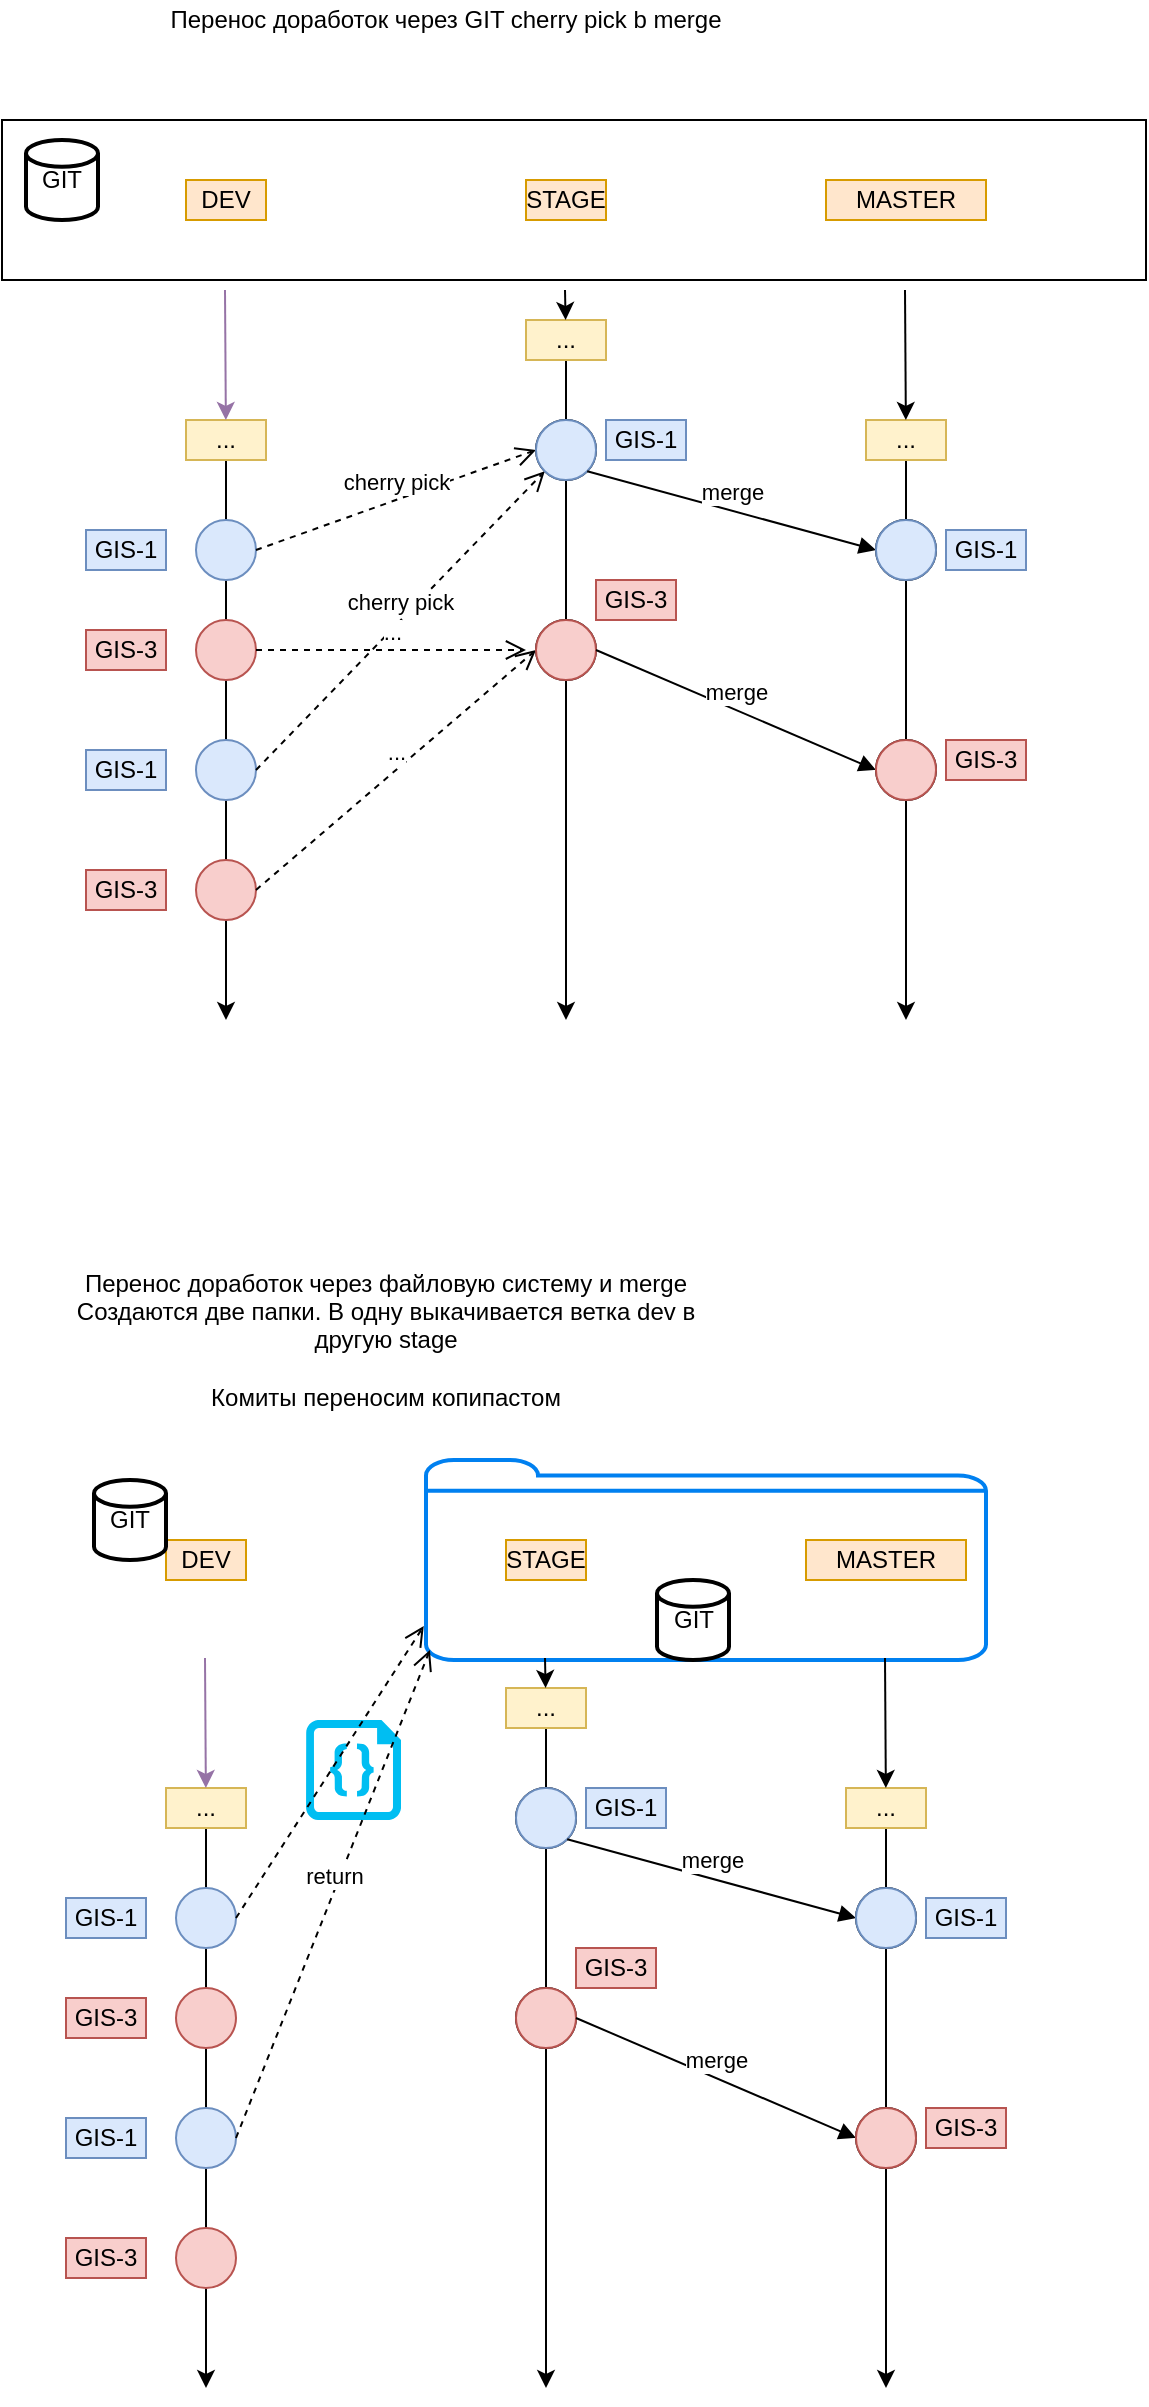 <mxfile version="12.6.4" type="github"><diagram id="yROgHzhMbMhHDwyXB0qJ" name="Page-1"><mxGraphModel dx="1426" dy="777" grid="1" gridSize="10" guides="1" tooltips="1" connect="1" arrows="1" fold="1" page="1" pageScale="1" pageWidth="827" pageHeight="1169" math="0" shadow="0"><root><mxCell id="0"/><mxCell id="1" parent="0"/><mxCell id="Rji52rPOSsztYt9Is3Dc-124" value="" style="html=1;verticalLabelPosition=bottom;align=center;labelBackgroundColor=#ffffff;verticalAlign=top;strokeWidth=2;strokeColor=#0080F0;shadow=0;dashed=0;shape=mxgraph.ios7.icons.folder;" vertex="1" parent="1"><mxGeometry x="270" y="830" width="280" height="100" as="geometry"/></mxCell><mxCell id="Rji52rPOSsztYt9Is3Dc-122" value="" style="rounded=0;whiteSpace=wrap;html=1;" vertex="1" parent="1"><mxGeometry x="58" y="160" width="572" height="80" as="geometry"/></mxCell><mxCell id="Rji52rPOSsztYt9Is3Dc-8" value="" style="endArrow=classic;html=1;" edge="1" parent="1" source="Rji52rPOSsztYt9Is3Dc-37"><mxGeometry width="50" height="50" relative="1" as="geometry"><mxPoint x="169.5" y="245" as="sourcePoint"/><mxPoint x="170" y="610" as="targetPoint"/></mxGeometry></mxCell><mxCell id="Rji52rPOSsztYt9Is3Dc-4" value="" style="ellipse;whiteSpace=wrap;html=1;aspect=fixed;fillColor=#dae8fc;strokeColor=#6c8ebf;" vertex="1" parent="1"><mxGeometry x="155" y="360" width="30" height="30" as="geometry"/></mxCell><mxCell id="Rji52rPOSsztYt9Is3Dc-5" value="" style="ellipse;whiteSpace=wrap;html=1;aspect=fixed;fillColor=#f8cecc;strokeColor=#b85450;" vertex="1" parent="1"><mxGeometry x="155" y="410" width="30" height="30" as="geometry"/></mxCell><mxCell id="Rji52rPOSsztYt9Is3Dc-6" value="" style="ellipse;whiteSpace=wrap;html=1;aspect=fixed;fillColor=#dae8fc;strokeColor=#6c8ebf;" vertex="1" parent="1"><mxGeometry x="155" y="470" width="30" height="30" as="geometry"/></mxCell><mxCell id="Rji52rPOSsztYt9Is3Dc-7" value="" style="ellipse;whiteSpace=wrap;html=1;aspect=fixed;fillColor=#f8cecc;strokeColor=#b85450;" vertex="1" parent="1"><mxGeometry x="155" y="530" width="30" height="30" as="geometry"/></mxCell><mxCell id="Rji52rPOSsztYt9Is3Dc-11" value="DEV" style="text;html=1;strokeColor=#d79b00;fillColor=#ffe6cc;align=center;verticalAlign=middle;whiteSpace=wrap;rounded=0;" vertex="1" parent="1"><mxGeometry x="150" y="190" width="40" height="20" as="geometry"/></mxCell><mxCell id="Rji52rPOSsztYt9Is3Dc-12" value="" style="endArrow=classic;html=1;" edge="1" parent="1" source="Rji52rPOSsztYt9Is3Dc-49"><mxGeometry width="50" height="50" relative="1" as="geometry"><mxPoint x="339.5" y="245" as="sourcePoint"/><mxPoint x="340" y="610" as="targetPoint"/></mxGeometry></mxCell><mxCell id="Rji52rPOSsztYt9Is3Dc-14" value="" style="ellipse;whiteSpace=wrap;html=1;aspect=fixed;" vertex="1" parent="1"><mxGeometry x="325" y="310" width="30" height="30" as="geometry"/></mxCell><mxCell id="Rji52rPOSsztYt9Is3Dc-17" value="" style="ellipse;whiteSpace=wrap;html=1;aspect=fixed;" vertex="1" parent="1"><mxGeometry x="325" y="410" width="30" height="30" as="geometry"/></mxCell><mxCell id="Rji52rPOSsztYt9Is3Dc-20" value="STAGE" style="text;html=1;strokeColor=#d79b00;fillColor=#ffe6cc;align=center;verticalAlign=middle;whiteSpace=wrap;rounded=0;" vertex="1" parent="1"><mxGeometry x="320" y="190" width="40" height="20" as="geometry"/></mxCell><mxCell id="Rji52rPOSsztYt9Is3Dc-21" value="" style="endArrow=classic;html=1;" edge="1" parent="1" source="Rji52rPOSsztYt9Is3Dc-52"><mxGeometry width="50" height="50" relative="1" as="geometry"><mxPoint x="509.5" y="245" as="sourcePoint"/><mxPoint x="510" y="610" as="targetPoint"/></mxGeometry></mxCell><mxCell id="Rji52rPOSsztYt9Is3Dc-24" value="" style="ellipse;whiteSpace=wrap;html=1;aspect=fixed;" vertex="1" parent="1"><mxGeometry x="495" y="360" width="30" height="30" as="geometry"/></mxCell><mxCell id="Rji52rPOSsztYt9Is3Dc-27" value="" style="ellipse;whiteSpace=wrap;html=1;aspect=fixed;" vertex="1" parent="1"><mxGeometry x="495" y="470" width="30" height="30" as="geometry"/></mxCell><mxCell id="Rji52rPOSsztYt9Is3Dc-29" value="MASTER" style="text;html=1;strokeColor=#d79b00;fillColor=#ffe6cc;align=center;verticalAlign=middle;whiteSpace=wrap;rounded=0;" vertex="1" parent="1"><mxGeometry x="470" y="190" width="80" height="20" as="geometry"/></mxCell><mxCell id="Rji52rPOSsztYt9Is3Dc-32" value="GIS-1" style="text;html=1;strokeColor=#6c8ebf;fillColor=#dae8fc;align=center;verticalAlign=middle;whiteSpace=wrap;rounded=0;" vertex="1" parent="1"><mxGeometry x="100" y="365" width="40" height="20" as="geometry"/></mxCell><mxCell id="Rji52rPOSsztYt9Is3Dc-33" value="GIS-3" style="text;html=1;strokeColor=#b85450;fillColor=#f8cecc;align=center;verticalAlign=middle;whiteSpace=wrap;rounded=0;" vertex="1" parent="1"><mxGeometry x="100" y="415" width="40" height="20" as="geometry"/></mxCell><mxCell id="Rji52rPOSsztYt9Is3Dc-34" value="GIS-1" style="text;html=1;strokeColor=#6c8ebf;fillColor=#dae8fc;align=center;verticalAlign=middle;whiteSpace=wrap;rounded=0;" vertex="1" parent="1"><mxGeometry x="100" y="475" width="40" height="20" as="geometry"/></mxCell><mxCell id="Rji52rPOSsztYt9Is3Dc-35" value="GIS-3" style="text;html=1;strokeColor=#b85450;fillColor=#f8cecc;align=center;verticalAlign=middle;whiteSpace=wrap;rounded=0;" vertex="1" parent="1"><mxGeometry x="100" y="535" width="40" height="20" as="geometry"/></mxCell><mxCell id="Rji52rPOSsztYt9Is3Dc-37" value="..." style="text;html=1;strokeColor=#d6b656;fillColor=#fff2cc;align=center;verticalAlign=middle;whiteSpace=wrap;rounded=0;" vertex="1" parent="1"><mxGeometry x="150" y="310" width="40" height="20" as="geometry"/></mxCell><mxCell id="Rji52rPOSsztYt9Is3Dc-38" value="" style="endArrow=classic;html=1;fillColor=#e1d5e7;strokeColor=#9673a6;" edge="1" parent="1" target="Rji52rPOSsztYt9Is3Dc-37"><mxGeometry width="50" height="50" relative="1" as="geometry"><mxPoint x="169.5" y="245" as="sourcePoint"/><mxPoint x="170" y="610" as="targetPoint"/></mxGeometry></mxCell><mxCell id="Rji52rPOSsztYt9Is3Dc-49" value="..." style="text;html=1;strokeColor=#d6b656;fillColor=#fff2cc;align=center;verticalAlign=middle;whiteSpace=wrap;rounded=0;" vertex="1" parent="1"><mxGeometry x="320" y="260" width="40" height="20" as="geometry"/></mxCell><mxCell id="Rji52rPOSsztYt9Is3Dc-50" value="" style="endArrow=classic;html=1;" edge="1" parent="1" target="Rji52rPOSsztYt9Is3Dc-49"><mxGeometry width="50" height="50" relative="1" as="geometry"><mxPoint x="339.5" y="245" as="sourcePoint"/><mxPoint x="340" y="610" as="targetPoint"/></mxGeometry></mxCell><mxCell id="Rji52rPOSsztYt9Is3Dc-56" value="cherry pick" style="html=1;verticalAlign=bottom;endArrow=open;dashed=1;endSize=8;exitX=1;exitY=0.5;exitDx=0;exitDy=0;entryX=0;entryY=0.5;entryDx=0;entryDy=0;" edge="1" parent="1" source="Rji52rPOSsztYt9Is3Dc-4" target="Rji52rPOSsztYt9Is3Dc-14"><mxGeometry relative="1" as="geometry"><mxPoint x="300" y="370" as="sourcePoint"/><mxPoint x="220" y="370" as="targetPoint"/></mxGeometry></mxCell><mxCell id="Rji52rPOSsztYt9Is3Dc-57" value="cherry pick" style="html=1;verticalAlign=bottom;endArrow=open;dashed=1;endSize=8;exitX=1;exitY=0.5;exitDx=0;exitDy=0;entryX=0;entryY=1;entryDx=0;entryDy=0;" edge="1" parent="1" source="Rji52rPOSsztYt9Is3Dc-6" target="Rji52rPOSsztYt9Is3Dc-14"><mxGeometry relative="1" as="geometry"><mxPoint x="180" y="640" as="sourcePoint"/><mxPoint x="100" y="640" as="targetPoint"/></mxGeometry></mxCell><mxCell id="Rji52rPOSsztYt9Is3Dc-58" value="" style="ellipse;whiteSpace=wrap;html=1;aspect=fixed;fillColor=#dae8fc;strokeColor=#6c8ebf;" vertex="1" parent="1"><mxGeometry x="325" y="310" width="30" height="30" as="geometry"/></mxCell><mxCell id="Rji52rPOSsztYt9Is3Dc-60" value="GIS-1" style="text;html=1;strokeColor=#6c8ebf;fillColor=#dae8fc;align=center;verticalAlign=middle;whiteSpace=wrap;rounded=0;" vertex="1" parent="1"><mxGeometry x="360" y="310" width="40" height="20" as="geometry"/></mxCell><mxCell id="Rji52rPOSsztYt9Is3Dc-52" value="..." style="text;html=1;strokeColor=#d6b656;fillColor=#fff2cc;align=center;verticalAlign=middle;whiteSpace=wrap;rounded=0;" vertex="1" parent="1"><mxGeometry x="490" y="310" width="40" height="20" as="geometry"/></mxCell><mxCell id="Rji52rPOSsztYt9Is3Dc-61" value="" style="endArrow=classic;html=1;" edge="1" parent="1" target="Rji52rPOSsztYt9Is3Dc-52"><mxGeometry width="50" height="50" relative="1" as="geometry"><mxPoint x="509.5" y="245" as="sourcePoint"/><mxPoint x="510" y="610" as="targetPoint"/></mxGeometry></mxCell><mxCell id="Rji52rPOSsztYt9Is3Dc-64" value="merge" style="html=1;verticalAlign=bottom;endArrow=block;entryX=0;entryY=0.5;entryDx=0;entryDy=0;exitX=1;exitY=1;exitDx=0;exitDy=0;" edge="1" parent="1" source="Rji52rPOSsztYt9Is3Dc-58" target="Rji52rPOSsztYt9Is3Dc-24"><mxGeometry width="80" relative="1" as="geometry"><mxPoint x="390" y="350" as="sourcePoint"/><mxPoint x="470" y="350" as="targetPoint"/></mxGeometry></mxCell><mxCell id="Rji52rPOSsztYt9Is3Dc-65" value="GIS-1" style="text;html=1;strokeColor=#6c8ebf;fillColor=#dae8fc;align=center;verticalAlign=middle;whiteSpace=wrap;rounded=0;" vertex="1" parent="1"><mxGeometry x="530" y="365" width="40" height="20" as="geometry"/></mxCell><mxCell id="Rji52rPOSsztYt9Is3Dc-66" value="" style="ellipse;whiteSpace=wrap;html=1;aspect=fixed;fillColor=#dae8fc;strokeColor=#6c8ebf;" vertex="1" parent="1"><mxGeometry x="495" y="360" width="30" height="30" as="geometry"/></mxCell><mxCell id="Rji52rPOSsztYt9Is3Dc-72" value="DEV" style="text;html=1;strokeColor=#d79b00;fillColor=#ffe6cc;align=center;verticalAlign=middle;whiteSpace=wrap;rounded=0;" vertex="1" parent="1"><mxGeometry x="140" y="870" width="40" height="20" as="geometry"/></mxCell><mxCell id="Rji52rPOSsztYt9Is3Dc-79" value="STAGE" style="text;html=1;strokeColor=#d79b00;fillColor=#ffe6cc;align=center;verticalAlign=middle;whiteSpace=wrap;rounded=0;" vertex="1" parent="1"><mxGeometry x="310" y="870" width="40" height="20" as="geometry"/></mxCell><mxCell id="Rji52rPOSsztYt9Is3Dc-85" value="MASTER" style="text;html=1;strokeColor=#d79b00;fillColor=#ffe6cc;align=center;verticalAlign=middle;whiteSpace=wrap;rounded=0;" vertex="1" parent="1"><mxGeometry x="460" y="870" width="80" height="20" as="geometry"/></mxCell><mxCell id="Rji52rPOSsztYt9Is3Dc-103" value="Перенос доработок через GIT cherry pick b merge" style="text;html=1;strokeColor=none;fillColor=none;align=center;verticalAlign=middle;whiteSpace=wrap;rounded=0;" vertex="1" parent="1"><mxGeometry x="120" y="100" width="320" height="20" as="geometry"/></mxCell><mxCell id="Rji52rPOSsztYt9Is3Dc-104" value="Перенос доработок через файловую систему и merge&lt;br&gt;Создаются две папки. В одну выкачивается ветка dev в другую stage&lt;br&gt;&lt;br&gt;Комиты переносим копипастом" style="text;html=1;strokeColor=none;fillColor=none;align=center;verticalAlign=middle;whiteSpace=wrap;rounded=0;" vertex="1" parent="1"><mxGeometry x="90" y="740" width="320" height="60" as="geometry"/></mxCell><mxCell id="Rji52rPOSsztYt9Is3Dc-105" value="" style="shape=image;html=1;verticalAlign=top;verticalLabelPosition=bottom;labelBackgroundColor=#ffffff;imageAspect=0;aspect=fixed;image=https://cdn4.iconfinder.com/data/icons/basic-ui-2-line/32/folder-archive-document-archives-fold-128.png" vertex="1" parent="1"><mxGeometry x="90" y="816" width="128" height="128" as="geometry"/></mxCell><mxCell id="Rji52rPOSsztYt9Is3Dc-109" value="..." style="html=1;verticalAlign=bottom;endArrow=open;dashed=1;endSize=8;exitX=1;exitY=0.5;exitDx=0;exitDy=0;" edge="1" parent="1" source="Rji52rPOSsztYt9Is3Dc-5"><mxGeometry relative="1" as="geometry"><mxPoint x="310" y="490" as="sourcePoint"/><mxPoint x="320" y="425" as="targetPoint"/></mxGeometry></mxCell><mxCell id="Rji52rPOSsztYt9Is3Dc-110" value="..." style="html=1;verticalAlign=bottom;endArrow=open;dashed=1;endSize=8;exitX=1;exitY=0.5;exitDx=0;exitDy=0;entryX=0;entryY=0.5;entryDx=0;entryDy=0;" edge="1" parent="1" source="Rji52rPOSsztYt9Is3Dc-7" target="Rji52rPOSsztYt9Is3Dc-17"><mxGeometry relative="1" as="geometry"><mxPoint x="300" y="520" as="sourcePoint"/><mxPoint x="220" y="520" as="targetPoint"/></mxGeometry></mxCell><mxCell id="Rji52rPOSsztYt9Is3Dc-111" value="" style="ellipse;whiteSpace=wrap;html=1;aspect=fixed;fillColor=#f8cecc;strokeColor=#b85450;" vertex="1" parent="1"><mxGeometry x="325" y="410" width="30" height="30" as="geometry"/></mxCell><mxCell id="Rji52rPOSsztYt9Is3Dc-112" value="GIS-3" style="text;html=1;strokeColor=#b85450;fillColor=#f8cecc;align=center;verticalAlign=middle;whiteSpace=wrap;rounded=0;" vertex="1" parent="1"><mxGeometry x="355" y="390" width="40" height="20" as="geometry"/></mxCell><mxCell id="Rji52rPOSsztYt9Is3Dc-113" value="merge" style="html=1;verticalAlign=bottom;endArrow=block;exitX=1;exitY=0.5;exitDx=0;exitDy=0;entryX=0;entryY=0.5;entryDx=0;entryDy=0;" edge="1" parent="1" source="Rji52rPOSsztYt9Is3Dc-111" target="Rji52rPOSsztYt9Is3Dc-27"><mxGeometry width="80" relative="1" as="geometry"><mxPoint x="380" y="450" as="sourcePoint"/><mxPoint x="460" y="450" as="targetPoint"/></mxGeometry></mxCell><mxCell id="Rji52rPOSsztYt9Is3Dc-114" value="" style="ellipse;whiteSpace=wrap;html=1;aspect=fixed;fillColor=#f8cecc;strokeColor=#b85450;" vertex="1" parent="1"><mxGeometry x="495" y="470" width="30" height="30" as="geometry"/></mxCell><mxCell id="Rji52rPOSsztYt9Is3Dc-115" value="GIS-3" style="text;html=1;strokeColor=#b85450;fillColor=#f8cecc;align=center;verticalAlign=middle;whiteSpace=wrap;rounded=0;" vertex="1" parent="1"><mxGeometry x="530" y="470" width="40" height="20" as="geometry"/></mxCell><mxCell id="Rji52rPOSsztYt9Is3Dc-117" value="GIT" style="strokeWidth=2;html=1;shape=mxgraph.flowchart.database;whiteSpace=wrap;" vertex="1" parent="1"><mxGeometry x="70" y="170" width="36" height="40" as="geometry"/></mxCell><mxCell id="Rji52rPOSsztYt9Is3Dc-125" value="GIT" style="strokeWidth=2;html=1;shape=mxgraph.flowchart.database;whiteSpace=wrap;" vertex="1" parent="1"><mxGeometry x="104" y="840" width="36" height="40" as="geometry"/></mxCell><mxCell id="Rji52rPOSsztYt9Is3Dc-126" value="GIT" style="strokeWidth=2;html=1;shape=mxgraph.flowchart.database;whiteSpace=wrap;" vertex="1" parent="1"><mxGeometry x="385.5" y="890" width="36" height="40" as="geometry"/></mxCell><mxCell id="Rji52rPOSsztYt9Is3Dc-127" value="" style="endArrow=classic;html=1;" edge="1" source="Rji52rPOSsztYt9Is3Dc-145" parent="1"><mxGeometry width="50" height="50" relative="1" as="geometry"><mxPoint x="159.5" y="929" as="sourcePoint"/><mxPoint x="160" y="1294" as="targetPoint"/></mxGeometry></mxCell><mxCell id="Rji52rPOSsztYt9Is3Dc-128" value="" style="ellipse;whiteSpace=wrap;html=1;aspect=fixed;fillColor=#dae8fc;strokeColor=#6c8ebf;" vertex="1" parent="1"><mxGeometry x="145" y="1044" width="30" height="30" as="geometry"/></mxCell><mxCell id="Rji52rPOSsztYt9Is3Dc-129" value="" style="ellipse;whiteSpace=wrap;html=1;aspect=fixed;fillColor=#f8cecc;strokeColor=#b85450;" vertex="1" parent="1"><mxGeometry x="145" y="1094" width="30" height="30" as="geometry"/></mxCell><mxCell id="Rji52rPOSsztYt9Is3Dc-130" value="" style="ellipse;whiteSpace=wrap;html=1;aspect=fixed;fillColor=#dae8fc;strokeColor=#6c8ebf;" vertex="1" parent="1"><mxGeometry x="145" y="1154" width="30" height="30" as="geometry"/></mxCell><mxCell id="Rji52rPOSsztYt9Is3Dc-131" value="" style="ellipse;whiteSpace=wrap;html=1;aspect=fixed;fillColor=#f8cecc;strokeColor=#b85450;" vertex="1" parent="1"><mxGeometry x="145" y="1214" width="30" height="30" as="geometry"/></mxCell><mxCell id="Rji52rPOSsztYt9Is3Dc-132" value="" style="endArrow=classic;html=1;" edge="1" source="Rji52rPOSsztYt9Is3Dc-147" parent="1"><mxGeometry width="50" height="50" relative="1" as="geometry"><mxPoint x="329.5" y="929" as="sourcePoint"/><mxPoint x="330" y="1294" as="targetPoint"/></mxGeometry></mxCell><mxCell id="Rji52rPOSsztYt9Is3Dc-133" value="" style="ellipse;whiteSpace=wrap;html=1;aspect=fixed;" vertex="1" parent="1"><mxGeometry x="315" y="994" width="30" height="30" as="geometry"/></mxCell><mxCell id="Rji52rPOSsztYt9Is3Dc-134" value="" style="ellipse;whiteSpace=wrap;html=1;aspect=fixed;" vertex="1" parent="1"><mxGeometry x="315" y="1094" width="30" height="30" as="geometry"/></mxCell><mxCell id="Rji52rPOSsztYt9Is3Dc-137" value="" style="endArrow=classic;html=1;" edge="1" source="Rji52rPOSsztYt9Is3Dc-153" parent="1"><mxGeometry width="50" height="50" relative="1" as="geometry"><mxPoint x="499.5" y="929" as="sourcePoint"/><mxPoint x="500" y="1294" as="targetPoint"/></mxGeometry></mxCell><mxCell id="Rji52rPOSsztYt9Is3Dc-138" value="" style="ellipse;whiteSpace=wrap;html=1;aspect=fixed;" vertex="1" parent="1"><mxGeometry x="485" y="1044" width="30" height="30" as="geometry"/></mxCell><mxCell id="Rji52rPOSsztYt9Is3Dc-139" value="" style="ellipse;whiteSpace=wrap;html=1;aspect=fixed;" vertex="1" parent="1"><mxGeometry x="485" y="1154" width="30" height="30" as="geometry"/></mxCell><mxCell id="Rji52rPOSsztYt9Is3Dc-141" value="GIS-1" style="text;html=1;strokeColor=#6c8ebf;fillColor=#dae8fc;align=center;verticalAlign=middle;whiteSpace=wrap;rounded=0;" vertex="1" parent="1"><mxGeometry x="90" y="1049" width="40" height="20" as="geometry"/></mxCell><mxCell id="Rji52rPOSsztYt9Is3Dc-142" value="GIS-3" style="text;html=1;strokeColor=#b85450;fillColor=#f8cecc;align=center;verticalAlign=middle;whiteSpace=wrap;rounded=0;" vertex="1" parent="1"><mxGeometry x="90" y="1099" width="40" height="20" as="geometry"/></mxCell><mxCell id="Rji52rPOSsztYt9Is3Dc-143" value="GIS-1" style="text;html=1;strokeColor=#6c8ebf;fillColor=#dae8fc;align=center;verticalAlign=middle;whiteSpace=wrap;rounded=0;" vertex="1" parent="1"><mxGeometry x="90" y="1159" width="40" height="20" as="geometry"/></mxCell><mxCell id="Rji52rPOSsztYt9Is3Dc-144" value="GIS-3" style="text;html=1;strokeColor=#b85450;fillColor=#f8cecc;align=center;verticalAlign=middle;whiteSpace=wrap;rounded=0;" vertex="1" parent="1"><mxGeometry x="90" y="1219" width="40" height="20" as="geometry"/></mxCell><mxCell id="Rji52rPOSsztYt9Is3Dc-145" value="..." style="text;html=1;strokeColor=#d6b656;fillColor=#fff2cc;align=center;verticalAlign=middle;whiteSpace=wrap;rounded=0;" vertex="1" parent="1"><mxGeometry x="140" y="994" width="40" height="20" as="geometry"/></mxCell><mxCell id="Rji52rPOSsztYt9Is3Dc-146" value="" style="endArrow=classic;html=1;fillColor=#e1d5e7;strokeColor=#9673a6;" edge="1" target="Rji52rPOSsztYt9Is3Dc-145" parent="1"><mxGeometry width="50" height="50" relative="1" as="geometry"><mxPoint x="159.5" y="929" as="sourcePoint"/><mxPoint x="160" y="1294" as="targetPoint"/></mxGeometry></mxCell><mxCell id="Rji52rPOSsztYt9Is3Dc-147" value="..." style="text;html=1;strokeColor=#d6b656;fillColor=#fff2cc;align=center;verticalAlign=middle;whiteSpace=wrap;rounded=0;" vertex="1" parent="1"><mxGeometry x="310" y="944" width="40" height="20" as="geometry"/></mxCell><mxCell id="Rji52rPOSsztYt9Is3Dc-148" value="" style="endArrow=classic;html=1;" edge="1" target="Rji52rPOSsztYt9Is3Dc-147" parent="1"><mxGeometry width="50" height="50" relative="1" as="geometry"><mxPoint x="329.5" y="929" as="sourcePoint"/><mxPoint x="330" y="1294" as="targetPoint"/></mxGeometry></mxCell><mxCell id="Rji52rPOSsztYt9Is3Dc-151" value="" style="ellipse;whiteSpace=wrap;html=1;aspect=fixed;fillColor=#dae8fc;strokeColor=#6c8ebf;" vertex="1" parent="1"><mxGeometry x="315" y="994" width="30" height="30" as="geometry"/></mxCell><mxCell id="Rji52rPOSsztYt9Is3Dc-152" value="GIS-1" style="text;html=1;strokeColor=#6c8ebf;fillColor=#dae8fc;align=center;verticalAlign=middle;whiteSpace=wrap;rounded=0;" vertex="1" parent="1"><mxGeometry x="350" y="994" width="40" height="20" as="geometry"/></mxCell><mxCell id="Rji52rPOSsztYt9Is3Dc-153" value="..." style="text;html=1;strokeColor=#d6b656;fillColor=#fff2cc;align=center;verticalAlign=middle;whiteSpace=wrap;rounded=0;" vertex="1" parent="1"><mxGeometry x="480" y="994" width="40" height="20" as="geometry"/></mxCell><mxCell id="Rji52rPOSsztYt9Is3Dc-154" value="" style="endArrow=classic;html=1;" edge="1" target="Rji52rPOSsztYt9Is3Dc-153" parent="1"><mxGeometry width="50" height="50" relative="1" as="geometry"><mxPoint x="499.5" y="929" as="sourcePoint"/><mxPoint x="500" y="1294" as="targetPoint"/></mxGeometry></mxCell><mxCell id="Rji52rPOSsztYt9Is3Dc-155" value="merge" style="html=1;verticalAlign=bottom;endArrow=block;entryX=0;entryY=0.5;entryDx=0;entryDy=0;exitX=1;exitY=1;exitDx=0;exitDy=0;" edge="1" source="Rji52rPOSsztYt9Is3Dc-151" target="Rji52rPOSsztYt9Is3Dc-138" parent="1"><mxGeometry width="80" relative="1" as="geometry"><mxPoint x="380" y="1034" as="sourcePoint"/><mxPoint x="460" y="1034" as="targetPoint"/></mxGeometry></mxCell><mxCell id="Rji52rPOSsztYt9Is3Dc-156" value="GIS-1" style="text;html=1;strokeColor=#6c8ebf;fillColor=#dae8fc;align=center;verticalAlign=middle;whiteSpace=wrap;rounded=0;" vertex="1" parent="1"><mxGeometry x="520" y="1049" width="40" height="20" as="geometry"/></mxCell><mxCell id="Rji52rPOSsztYt9Is3Dc-157" value="" style="ellipse;whiteSpace=wrap;html=1;aspect=fixed;fillColor=#dae8fc;strokeColor=#6c8ebf;" vertex="1" parent="1"><mxGeometry x="485" y="1044" width="30" height="30" as="geometry"/></mxCell><mxCell id="Rji52rPOSsztYt9Is3Dc-160" value="" style="ellipse;whiteSpace=wrap;html=1;aspect=fixed;fillColor=#f8cecc;strokeColor=#b85450;" vertex="1" parent="1"><mxGeometry x="315" y="1094" width="30" height="30" as="geometry"/></mxCell><mxCell id="Rji52rPOSsztYt9Is3Dc-161" value="GIS-3" style="text;html=1;strokeColor=#b85450;fillColor=#f8cecc;align=center;verticalAlign=middle;whiteSpace=wrap;rounded=0;" vertex="1" parent="1"><mxGeometry x="345" y="1074" width="40" height="20" as="geometry"/></mxCell><mxCell id="Rji52rPOSsztYt9Is3Dc-162" value="merge" style="html=1;verticalAlign=bottom;endArrow=block;exitX=1;exitY=0.5;exitDx=0;exitDy=0;entryX=0;entryY=0.5;entryDx=0;entryDy=0;" edge="1" source="Rji52rPOSsztYt9Is3Dc-160" target="Rji52rPOSsztYt9Is3Dc-139" parent="1"><mxGeometry width="80" relative="1" as="geometry"><mxPoint x="370" y="1134" as="sourcePoint"/><mxPoint x="450" y="1134" as="targetPoint"/></mxGeometry></mxCell><mxCell id="Rji52rPOSsztYt9Is3Dc-163" value="" style="ellipse;whiteSpace=wrap;html=1;aspect=fixed;fillColor=#f8cecc;strokeColor=#b85450;" vertex="1" parent="1"><mxGeometry x="485" y="1154" width="30" height="30" as="geometry"/></mxCell><mxCell id="Rji52rPOSsztYt9Is3Dc-164" value="GIS-3" style="text;html=1;strokeColor=#b85450;fillColor=#f8cecc;align=center;verticalAlign=middle;whiteSpace=wrap;rounded=0;" vertex="1" parent="1"><mxGeometry x="520" y="1154" width="40" height="20" as="geometry"/></mxCell><mxCell id="Rji52rPOSsztYt9Is3Dc-165" value="" style="verticalLabelPosition=bottom;html=1;verticalAlign=top;align=center;strokeColor=none;fillColor=#00BEF2;shape=mxgraph.azure.code_file;pointerEvents=1;" vertex="1" parent="1"><mxGeometry x="210" y="960" width="47.5" height="50" as="geometry"/></mxCell><mxCell id="Rji52rPOSsztYt9Is3Dc-166" value="" style="html=1;verticalAlign=bottom;endArrow=open;dashed=1;endSize=8;exitX=1;exitY=0.5;exitDx=0;exitDy=0;entryX=-0.004;entryY=0.83;entryDx=0;entryDy=0;entryPerimeter=0;" edge="1" parent="1" source="Rji52rPOSsztYt9Is3Dc-128" target="Rji52rPOSsztYt9Is3Dc-124"><mxGeometry relative="1" as="geometry"><mxPoint x="280" y="1060" as="sourcePoint"/><mxPoint x="200" y="1060" as="targetPoint"/></mxGeometry></mxCell><mxCell id="Rji52rPOSsztYt9Is3Dc-167" value="return" style="html=1;verticalAlign=bottom;endArrow=open;dashed=1;endSize=8;exitX=1;exitY=0.5;exitDx=0;exitDy=0;entryX=0.007;entryY=0.95;entryDx=0;entryDy=0;entryPerimeter=0;" edge="1" parent="1" source="Rji52rPOSsztYt9Is3Dc-130" target="Rji52rPOSsztYt9Is3Dc-124"><mxGeometry relative="1" as="geometry"><mxPoint x="290" y="1170" as="sourcePoint"/><mxPoint x="210" y="1170" as="targetPoint"/></mxGeometry></mxCell></root></mxGraphModel></diagram></mxfile>